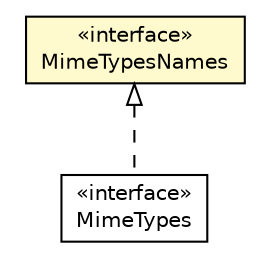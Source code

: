 #!/usr/local/bin/dot
#
# Class diagram 
# Generated by UMLGraph version R5_6-24-gf6e263 (http://www.umlgraph.org/)
#

digraph G {
	edge [fontname="Helvetica",fontsize=10,labelfontname="Helvetica",labelfontsize=10];
	node [fontname="Helvetica",fontsize=10,shape=plaintext];
	nodesep=0.25;
	ranksep=0.5;
	// org.qiweb.api.mime.MimeTypes
	c19752 [label=<<table title="org.qiweb.api.mime.MimeTypes" border="0" cellborder="1" cellspacing="0" cellpadding="2" port="p" href="./MimeTypes.html">
		<tr><td><table border="0" cellspacing="0" cellpadding="1">
<tr><td align="center" balign="center"> &#171;interface&#187; </td></tr>
<tr><td align="center" balign="center"> MimeTypes </td></tr>
		</table></td></tr>
		</table>>, URL="./MimeTypes.html", fontname="Helvetica", fontcolor="black", fontsize=10.0];
	// org.qiweb.api.mime.MimeTypesNames
	c19753 [label=<<table title="org.qiweb.api.mime.MimeTypesNames" border="0" cellborder="1" cellspacing="0" cellpadding="2" port="p" bgcolor="lemonChiffon" href="./MimeTypesNames.html">
		<tr><td><table border="0" cellspacing="0" cellpadding="1">
<tr><td align="center" balign="center"> &#171;interface&#187; </td></tr>
<tr><td align="center" balign="center"> MimeTypesNames </td></tr>
		</table></td></tr>
		</table>>, URL="./MimeTypesNames.html", fontname="Helvetica", fontcolor="black", fontsize=10.0];
	//org.qiweb.api.mime.MimeTypes implements org.qiweb.api.mime.MimeTypesNames
	c19753:p -> c19752:p [dir=back,arrowtail=empty,style=dashed];
}

